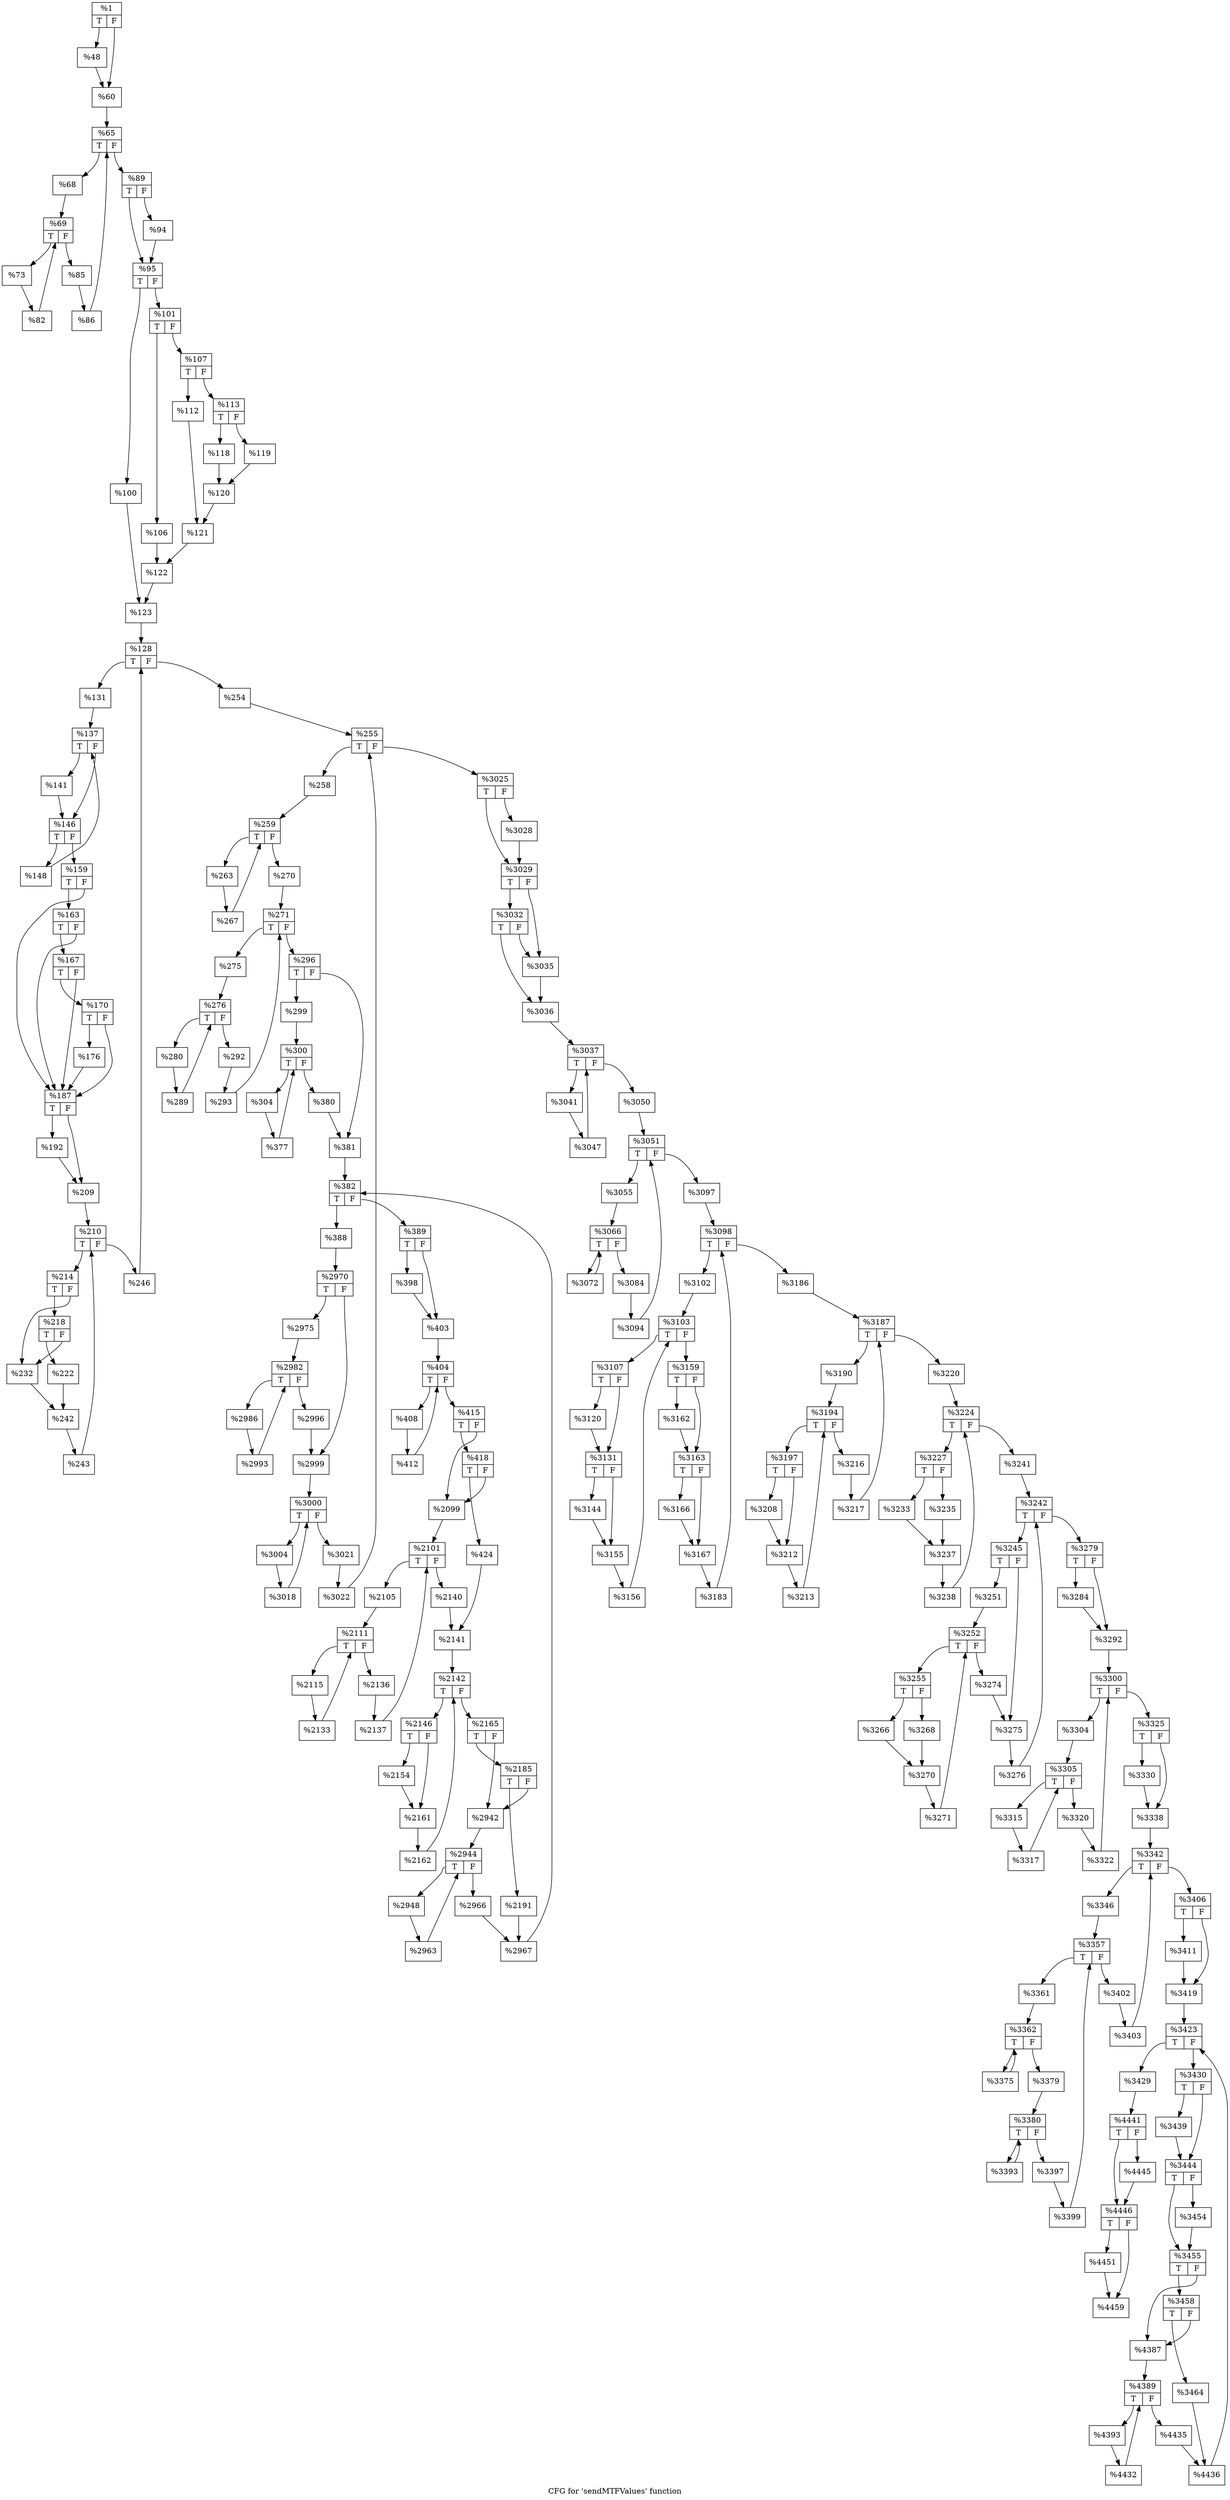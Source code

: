 digraph "CFG for 'sendMTFValues' function" {
	label="CFG for 'sendMTFValues' function";

	Node0x179b790 [shape=record,label="{%1|{<s0>T|<s1>F}}"];
	Node0x179b790:s0 -> Node0x179b8d0;
	Node0x179b790:s1 -> Node0x17a1710;
	Node0x179b8d0 [shape=record,label="{%48}"];
	Node0x179b8d0 -> Node0x17a1710;
	Node0x17a1710 [shape=record,label="{%60}"];
	Node0x17a1710 -> Node0x17a1fe0;
	Node0x17a1fe0 [shape=record,label="{%65|{<s0>T|<s1>F}}"];
	Node0x17a1fe0:s0 -> Node0x17a2160;
	Node0x17a1fe0:s1 -> Node0x17a21b0;
	Node0x17a2160 [shape=record,label="{%68}"];
	Node0x17a2160 -> Node0x17a2310;
	Node0x17a2310 [shape=record,label="{%69|{<s0>T|<s1>F}}"];
	Node0x17a2310:s0 -> Node0x17a24f0;
	Node0x17a2310:s1 -> Node0x17a2540;
	Node0x17a24f0 [shape=record,label="{%73}"];
	Node0x17a24f0 -> Node0x17a2a90;
	Node0x17a2a90 [shape=record,label="{%82}"];
	Node0x17a2a90 -> Node0x17a2310;
	Node0x17a2540 [shape=record,label="{%85}"];
	Node0x17a2540 -> Node0x17a2cf0;
	Node0x17a2cf0 [shape=record,label="{%86}"];
	Node0x17a2cf0 -> Node0x17a1fe0;
	Node0x17a21b0 [shape=record,label="{%89|{<s0>T|<s1>F}}"];
	Node0x17a21b0:s0 -> Node0x17a3120;
	Node0x17a21b0:s1 -> Node0x17a3170;
	Node0x17a3170 [shape=record,label="{%94}"];
	Node0x17a3170 -> Node0x17a3120;
	Node0x17a3120 [shape=record,label="{%95|{<s0>T|<s1>F}}"];
	Node0x17a3120:s0 -> Node0x17a35e0;
	Node0x17a3120:s1 -> Node0x17a3630;
	Node0x17a35e0 [shape=record,label="{%100}"];
	Node0x17a35e0 -> Node0x17a3790;
	Node0x17a3630 [shape=record,label="{%101|{<s0>T|<s1>F}}"];
	Node0x17a3630:s0 -> Node0x17a3a10;
	Node0x17a3630:s1 -> Node0x17a3a60;
	Node0x17a3a10 [shape=record,label="{%106}"];
	Node0x17a3a10 -> Node0x17a3bc0;
	Node0x17a3a60 [shape=record,label="{%107|{<s0>T|<s1>F}}"];
	Node0x17a3a60:s0 -> Node0x17a3e40;
	Node0x17a3a60:s1 -> Node0x17a3e90;
	Node0x17a3e40 [shape=record,label="{%112}"];
	Node0x17a3e40 -> Node0x17a3ff0;
	Node0x17a3e90 [shape=record,label="{%113|{<s0>T|<s1>F}}"];
	Node0x17a3e90:s0 -> Node0x17a42a0;
	Node0x17a3e90:s1 -> Node0x17a42f0;
	Node0x17a42a0 [shape=record,label="{%118}"];
	Node0x17a42a0 -> Node0x17a4490;
	Node0x17a42f0 [shape=record,label="{%119}"];
	Node0x17a42f0 -> Node0x17a4490;
	Node0x17a4490 [shape=record,label="{%120}"];
	Node0x17a4490 -> Node0x17a3ff0;
	Node0x17a3ff0 [shape=record,label="{%121}"];
	Node0x17a3ff0 -> Node0x17a3bc0;
	Node0x17a3bc0 [shape=record,label="{%122}"];
	Node0x17a3bc0 -> Node0x17a3790;
	Node0x17a3790 [shape=record,label="{%123}"];
	Node0x17a3790 -> Node0x17a4a80;
	Node0x17a4a80 [shape=record,label="{%128|{<s0>T|<s1>F}}"];
	Node0x17a4a80:s0 -> Node0x17a5410;
	Node0x17a4a80:s1 -> Node0x17a5460;
	Node0x17a5410 [shape=record,label="{%131}"];
	Node0x17a5410 -> Node0x17a58c0;
	Node0x17a58c0 [shape=record,label="{%137|{<s0>T|<s1>F}}"];
	Node0x17a58c0:s0 -> Node0x17a5aa0;
	Node0x17a58c0:s1 -> Node0x17a5af0;
	Node0x17a5aa0 [shape=record,label="{%141}"];
	Node0x17a5aa0 -> Node0x17a5af0;
	Node0x17a5af0 [shape=record,label="{%146|{<s0>T|<s1>F}}"];
	Node0x17a5af0:s0 -> Node0x17a5e70;
	Node0x17a5af0:s1 -> Node0x17a5ec0;
	Node0x17a5e70 [shape=record,label="{%148}"];
	Node0x17a5e70 -> Node0x17a58c0;
	Node0x17a5ec0 [shape=record,label="{%159|{<s0>T|<s1>F}}"];
	Node0x17a5ec0:s0 -> Node0x17a6690;
	Node0x17a5ec0:s1 -> Node0x17a66e0;
	Node0x17a6690 [shape=record,label="{%163|{<s0>T|<s1>F}}"];
	Node0x17a6690:s0 -> Node0x17a68f0;
	Node0x17a6690:s1 -> Node0x17a66e0;
	Node0x17a68f0 [shape=record,label="{%167|{<s0>T|<s1>F}}"];
	Node0x17a68f0:s0 -> Node0x17a6aa0;
	Node0x17a68f0:s1 -> Node0x17a66e0;
	Node0x17a6aa0 [shape=record,label="{%170|{<s0>T|<s1>F}}"];
	Node0x17a6aa0:s0 -> Node0x17a6d90;
	Node0x17a6aa0:s1 -> Node0x17a66e0;
	Node0x17a6d90 [shape=record,label="{%176}"];
	Node0x17a6d90 -> Node0x17a66e0;
	Node0x17a66e0 [shape=record,label="{%187|{<s0>T|<s1>F}}"];
	Node0x17a66e0:s0 -> Node0x17a7600;
	Node0x17a66e0:s1 -> Node0x17a7650;
	Node0x17a7600 [shape=record,label="{%192}"];
	Node0x17a7600 -> Node0x17a7650;
	Node0x17a7650 [shape=record,label="{%209}"];
	Node0x17a7650 -> Node0x17a88f0;
	Node0x17a88f0 [shape=record,label="{%210|{<s0>T|<s1>F}}"];
	Node0x17a88f0:s0 -> Node0x17a8ad0;
	Node0x17a88f0:s1 -> Node0x17a8b20;
	Node0x17a8ad0 [shape=record,label="{%214|{<s0>T|<s1>F}}"];
	Node0x17a8ad0:s0 -> Node0x17a8d30;
	Node0x17a8ad0:s1 -> Node0x17a8d80;
	Node0x17a8d30 [shape=record,label="{%218|{<s0>T|<s1>F}}"];
	Node0x17a8d30:s0 -> Node0x17a8f90;
	Node0x17a8d30:s1 -> Node0x17a8d80;
	Node0x17a8f90 [shape=record,label="{%222}"];
	Node0x17a8f90 -> Node0x17a9520;
	Node0x17a8d80 [shape=record,label="{%232}"];
	Node0x17a8d80 -> Node0x17a9520;
	Node0x17a9520 [shape=record,label="{%242}"];
	Node0x17a9520 -> Node0x17a9ae0;
	Node0x17a9ae0 [shape=record,label="{%243}"];
	Node0x17a9ae0 -> Node0x17a88f0;
	Node0x17a8b20 [shape=record,label="{%246}"];
	Node0x17a8b20 -> Node0x17a4a80;
	Node0x17a5460 [shape=record,label="{%254}"];
	Node0x17a5460 -> Node0x17aa270;
	Node0x17aa270 [shape=record,label="{%255|{<s0>T|<s1>F}}"];
	Node0x17aa270:s0 -> Node0x17a4ba0;
	Node0x17aa270:s1 -> Node0x17a4bf0;
	Node0x17a4ba0 [shape=record,label="{%258}"];
	Node0x17a4ba0 -> Node0x17a4d50;
	Node0x17a4d50 [shape=record,label="{%259|{<s0>T|<s1>F}}"];
	Node0x17a4d50:s0 -> Node0x17a4f30;
	Node0x17a4d50:s1 -> Node0x17a4f80;
	Node0x17a4f30 [shape=record,label="{%263}"];
	Node0x17a4f30 -> Node0x17a5240;
	Node0x17a5240 [shape=record,label="{%267}"];
	Node0x17a5240 -> Node0x17a4d50;
	Node0x17a4f80 [shape=record,label="{%270}"];
	Node0x17a4f80 -> Node0x17a52f0;
	Node0x17a52f0 [shape=record,label="{%271|{<s0>T|<s1>F}}"];
	Node0x17a52f0:s0 -> Node0x17ab750;
	Node0x17a52f0:s1 -> Node0x17ab7a0;
	Node0x17ab750 [shape=record,label="{%275}"];
	Node0x17ab750 -> Node0x17ab900;
	Node0x17ab900 [shape=record,label="{%276|{<s0>T|<s1>F}}"];
	Node0x17ab900:s0 -> Node0x17abae0;
	Node0x17ab900:s1 -> Node0x17abb30;
	Node0x17abae0 [shape=record,label="{%280}"];
	Node0x17abae0 -> Node0x17ac080;
	Node0x17ac080 [shape=record,label="{%289}"];
	Node0x17ac080 -> Node0x17ab900;
	Node0x17abb30 [shape=record,label="{%292}"];
	Node0x17abb30 -> Node0x17ac2e0;
	Node0x17ac2e0 [shape=record,label="{%293}"];
	Node0x17ac2e0 -> Node0x17a52f0;
	Node0x17ab7a0 [shape=record,label="{%296|{<s0>T|<s1>F}}"];
	Node0x17ab7a0:s0 -> Node0x17ac610;
	Node0x17ab7a0:s1 -> Node0x17ac660;
	Node0x17ac610 [shape=record,label="{%299}"];
	Node0x17ac610 -> Node0x17ac7c0;
	Node0x17ac7c0 [shape=record,label="{%300|{<s0>T|<s1>F}}"];
	Node0x17ac7c0:s0 -> Node0x17ac9a0;
	Node0x17ac7c0:s1 -> Node0x17ac9f0;
	Node0x17ac9a0 [shape=record,label="{%304}"];
	Node0x17ac9a0 -> Node0x17aef60;
	Node0x17aef60 [shape=record,label="{%377}"];
	Node0x17aef60 -> Node0x17ac7c0;
	Node0x17ac9f0 [shape=record,label="{%380}"];
	Node0x17ac9f0 -> Node0x17ac660;
	Node0x17ac660 [shape=record,label="{%381}"];
	Node0x17ac660 -> Node0x17af3a0;
	Node0x17af3a0 [shape=record,label="{%382|{<s0>T|<s1>F}}"];
	Node0x17af3a0:s0 -> Node0x17af680;
	Node0x17af3a0:s1 -> Node0x17af6d0;
	Node0x17af680 [shape=record,label="{%388}"];
	Node0x17af680 -> Node0x17af7b0;
	Node0x17af6d0 [shape=record,label="{%389|{<s0>T|<s1>F}}"];
	Node0x17af6d0:s0 -> Node0x17afc50;
	Node0x17af6d0:s1 -> Node0x17afca0;
	Node0x17afc50 [shape=record,label="{%398}"];
	Node0x17afc50 -> Node0x17afca0;
	Node0x17afca0 [shape=record,label="{%403}"];
	Node0x17afca0 -> Node0x17b00b0;
	Node0x17b00b0 [shape=record,label="{%404|{<s0>T|<s1>F}}"];
	Node0x17b00b0:s0 -> Node0x17b0290;
	Node0x17b00b0:s1 -> Node0x17b02e0;
	Node0x17b0290 [shape=record,label="{%408}"];
	Node0x17b0290 -> Node0x17b05a0;
	Node0x17b05a0 [shape=record,label="{%412}"];
	Node0x17b05a0 -> Node0x17b00b0;
	Node0x17b02e0 [shape=record,label="{%415|{<s0>T|<s1>F}}"];
	Node0x17b02e0:s0 -> Node0x17b08d0;
	Node0x17b02e0:s1 -> Node0x17b0920;
	Node0x17b08d0 [shape=record,label="{%418|{<s0>T|<s1>F}}"];
	Node0x17b08d0:s0 -> Node0x17b0c10;
	Node0x17b08d0:s1 -> Node0x17b0920;
	Node0x17b0c10 [shape=record,label="{%424}"];
	Node0x17b0c10 -> Node0x17c6f10;
	Node0x17b0920 [shape=record,label="{%2099}"];
	Node0x17b0920 -> Node0x17c70a0;
	Node0x17c70a0 [shape=record,label="{%2101|{<s0>T|<s1>F}}"];
	Node0x17c70a0:s0 -> Node0x17c7280;
	Node0x17c70a0:s1 -> Node0x17c72d0;
	Node0x17c7280 [shape=record,label="{%2105}"];
	Node0x17c7280 -> Node0x17c76f0;
	Node0x17c76f0 [shape=record,label="{%2111|{<s0>T|<s1>F}}"];
	Node0x17c76f0:s0 -> Node0x17c78d0;
	Node0x17c76f0:s1 -> Node0x17c7920;
	Node0x17c78d0 [shape=record,label="{%2115}"];
	Node0x17c78d0 -> Node0x17c8230;
	Node0x17c8230 [shape=record,label="{%2133}"];
	Node0x17c8230 -> Node0x17c76f0;
	Node0x17c7920 [shape=record,label="{%2136}"];
	Node0x17c7920 -> Node0x17c8490;
	Node0x17c8490 [shape=record,label="{%2137}"];
	Node0x17c8490 -> Node0x17c70a0;
	Node0x17c72d0 [shape=record,label="{%2140}"];
	Node0x17c72d0 -> Node0x17c6f10;
	Node0x17c6f10 [shape=record,label="{%2141}"];
	Node0x17c6f10 -> Node0x17c8900;
	Node0x17c8900 [shape=record,label="{%2142|{<s0>T|<s1>F}}"];
	Node0x17c8900:s0 -> Node0x17c8ae0;
	Node0x17c8900:s1 -> Node0x17c8b30;
	Node0x17c8ae0 [shape=record,label="{%2146|{<s0>T|<s1>F}}"];
	Node0x17c8ae0:s0 -> Node0x17c8f00;
	Node0x17c8ae0:s1 -> Node0x17c8f50;
	Node0x17c8f00 [shape=record,label="{%2154}"];
	Node0x17c8f00 -> Node0x17c8f50;
	Node0x17c8f50 [shape=record,label="{%2161}"];
	Node0x17c8f50 -> Node0x17f6690;
	Node0x17f6690 [shape=record,label="{%2162}"];
	Node0x17f6690 -> Node0x17c8900;
	Node0x17c8b30 [shape=record,label="{%2165|{<s0>T|<s1>F}}"];
	Node0x17c8b30:s0 -> Node0x17f7310;
	Node0x17c8b30:s1 -> Node0x17f7360;
	Node0x17f7310 [shape=record,label="{%2185|{<s0>T|<s1>F}}"];
	Node0x17f7310:s0 -> Node0x17f7650;
	Node0x17f7310:s1 -> Node0x17f7360;
	Node0x17f7650 [shape=record,label="{%2191}"];
	Node0x17f7650 -> Node0x180db70;
	Node0x17f7360 [shape=record,label="{%2942}"];
	Node0x17f7360 -> Node0x180dd00;
	Node0x180dd00 [shape=record,label="{%2944|{<s0>T|<s1>F}}"];
	Node0x180dd00:s0 -> Node0x180dee0;
	Node0x180dd00:s1 -> Node0x180df30;
	Node0x180dee0 [shape=record,label="{%2948}"];
	Node0x180dee0 -> Node0x180e6c0;
	Node0x180e6c0 [shape=record,label="{%2963}"];
	Node0x180e6c0 -> Node0x180dd00;
	Node0x180df30 [shape=record,label="{%2966}"];
	Node0x180df30 -> Node0x180db70;
	Node0x180db70 [shape=record,label="{%2967}"];
	Node0x180db70 -> Node0x17af3a0;
	Node0x17af7b0 [shape=record,label="{%2970|{<s0>T|<s1>F}}"];
	Node0x17af7b0:s0 -> Node0x180ed00;
	Node0x17af7b0:s1 -> Node0x180ed50;
	Node0x180ed00 [shape=record,label="{%2975}"];
	Node0x180ed00 -> Node0x180f250;
	Node0x180f250 [shape=record,label="{%2982|{<s0>T|<s1>F}}"];
	Node0x180f250:s0 -> Node0x180f430;
	Node0x180f250:s1 -> Node0x180f480;
	Node0x180f430 [shape=record,label="{%2986}"];
	Node0x180f430 -> Node0x180f900;
	Node0x180f900 [shape=record,label="{%2993}"];
	Node0x180f900 -> Node0x180f250;
	Node0x180f480 [shape=record,label="{%2996}"];
	Node0x180f480 -> Node0x180ed50;
	Node0x180ed50 [shape=record,label="{%2999}"];
	Node0x180ed50 -> Node0x180fe10;
	Node0x180fe10 [shape=record,label="{%3000|{<s0>T|<s1>F}}"];
	Node0x180fe10:s0 -> Node0x180fff0;
	Node0x180fe10:s1 -> Node0x1810040;
	Node0x180fff0 [shape=record,label="{%3004}"];
	Node0x180fff0 -> Node0x1810900;
	Node0x1810900 [shape=record,label="{%3018}"];
	Node0x1810900 -> Node0x180fe10;
	Node0x1810040 [shape=record,label="{%3021}"];
	Node0x1810040 -> Node0x1810b60;
	Node0x1810b60 [shape=record,label="{%3022}"];
	Node0x1810b60 -> Node0x17aa270;
	Node0x17a4bf0 [shape=record,label="{%3025|{<s0>T|<s1>F}}"];
	Node0x17a4bf0:s0 -> Node0x1810e90;
	Node0x17a4bf0:s1 -> Node0x1810ee0;
	Node0x1810ee0 [shape=record,label="{%3028}"];
	Node0x1810ee0 -> Node0x1810e90;
	Node0x1810e90 [shape=record,label="{%3029|{<s0>T|<s1>F}}"];
	Node0x1810e90:s0 -> Node0x18111f0;
	Node0x1810e90:s1 -> Node0x1811240;
	Node0x18111f0 [shape=record,label="{%3032|{<s0>T|<s1>F}}"];
	Node0x18111f0:s0 -> Node0x18113f0;
	Node0x18111f0:s1 -> Node0x1811240;
	Node0x1811240 [shape=record,label="{%3035}"];
	Node0x1811240 -> Node0x18113f0;
	Node0x18113f0 [shape=record,label="{%3036}"];
	Node0x18113f0 -> Node0x1811710;
	Node0x1811710 [shape=record,label="{%3037|{<s0>T|<s1>F}}"];
	Node0x1811710:s0 -> Node0x18118f0;
	Node0x1811710:s1 -> Node0x1811940;
	Node0x18118f0 [shape=record,label="{%3041}"];
	Node0x18118f0 -> Node0x1811cc0;
	Node0x1811cc0 [shape=record,label="{%3047}"];
	Node0x1811cc0 -> Node0x1811710;
	Node0x1811940 [shape=record,label="{%3050}"];
	Node0x1811940 -> Node0x1811fa0;
	Node0x1811fa0 [shape=record,label="{%3051|{<s0>T|<s1>F}}"];
	Node0x1811fa0:s0 -> Node0x1812180;
	Node0x1811fa0:s1 -> Node0x18121d0;
	Node0x1812180 [shape=record,label="{%3055}"];
	Node0x1812180 -> Node0x18128b0;
	Node0x18128b0 [shape=record,label="{%3066|{<s0>T|<s1>F}}"];
	Node0x18128b0:s0 -> Node0x1812b50;
	Node0x18128b0:s1 -> Node0x1812ba0;
	Node0x1812b50 [shape=record,label="{%3072}"];
	Node0x1812b50 -> Node0x18128b0;
	Node0x1812ba0 [shape=record,label="{%3084}"];
	Node0x1812ba0 -> Node0x18138b0;
	Node0x18138b0 [shape=record,label="{%3094}"];
	Node0x18138b0 -> Node0x1811fa0;
	Node0x18121d0 [shape=record,label="{%3097}"];
	Node0x18121d0 -> Node0x1813b90;
	Node0x1813b90 [shape=record,label="{%3098|{<s0>T|<s1>F}}"];
	Node0x1813b90:s0 -> Node0x1813d70;
	Node0x1813b90:s1 -> Node0x1813dc0;
	Node0x1813d70 [shape=record,label="{%3102}"];
	Node0x1813d70 -> Node0x1814020;
	Node0x1814020 [shape=record,label="{%3103|{<s0>T|<s1>F}}"];
	Node0x1814020:s0 -> Node0x1814200;
	Node0x1814020:s1 -> Node0x1814250;
	Node0x1814200 [shape=record,label="{%3107|{<s0>T|<s1>F}}"];
	Node0x1814200:s0 -> Node0x1814880;
	Node0x1814200:s1 -> Node0x18148d0;
	Node0x1814880 [shape=record,label="{%3120}"];
	Node0x1814880 -> Node0x18148d0;
	Node0x18148d0 [shape=record,label="{%3131|{<s0>T|<s1>F}}"];
	Node0x18148d0:s0 -> Node0x1815460;
	Node0x18148d0:s1 -> Node0x18154b0;
	Node0x1815460 [shape=record,label="{%3144}"];
	Node0x1815460 -> Node0x18154b0;
	Node0x18154b0 [shape=record,label="{%3155}"];
	Node0x18154b0 -> Node0x1815af0;
	Node0x1815af0 [shape=record,label="{%3156}"];
	Node0x1815af0 -> Node0x1814020;
	Node0x1814250 [shape=record,label="{%3159|{<s0>T|<s1>F}}"];
	Node0x1814250:s0 -> Node0x1815e20;
	Node0x1814250:s1 -> Node0x1815e70;
	Node0x1815e20 [shape=record,label="{%3162}"];
	Node0x1815e20 -> Node0x1815e70;
	Node0x1815e70 [shape=record,label="{%3163|{<s0>T|<s1>F}}"];
	Node0x1815e70:s0 -> Node0x1816180;
	Node0x1815e70:s1 -> Node0x18161d0;
	Node0x1816180 [shape=record,label="{%3166}"];
	Node0x1816180 -> Node0x18161d0;
	Node0x18161d0 [shape=record,label="{%3167}"];
	Node0x18161d0 -> Node0x1816b80;
	Node0x1816b80 [shape=record,label="{%3183}"];
	Node0x1816b80 -> Node0x1813b90;
	Node0x1813dc0 [shape=record,label="{%3186}"];
	Node0x1813dc0 -> Node0x1816e60;
	Node0x1816e60 [shape=record,label="{%3187|{<s0>T|<s1>F}}"];
	Node0x1816e60:s0 -> Node0x1816fe0;
	Node0x1816e60:s1 -> Node0x1817030;
	Node0x1816fe0 [shape=record,label="{%3190}"];
	Node0x1816fe0 -> Node0x1817370;
	Node0x1817370 [shape=record,label="{%3194|{<s0>T|<s1>F}}"];
	Node0x1817370:s0 -> Node0x18174f0;
	Node0x1817370:s1 -> Node0x1817540;
	Node0x18174f0 [shape=record,label="{%3197|{<s0>T|<s1>F}}"];
	Node0x18174f0:s0 -> Node0x1817a90;
	Node0x18174f0:s1 -> Node0x1817ae0;
	Node0x1817a90 [shape=record,label="{%3208}"];
	Node0x1817a90 -> Node0x1817ae0;
	Node0x1817ae0 [shape=record,label="{%3212}"];
	Node0x1817ae0 -> Node0x1817e00;
	Node0x1817e00 [shape=record,label="{%3213}"];
	Node0x1817e00 -> Node0x1817370;
	Node0x1817540 [shape=record,label="{%3216}"];
	Node0x1817540 -> Node0x1818060;
	Node0x1818060 [shape=record,label="{%3217}"];
	Node0x1818060 -> Node0x1816e60;
	Node0x1817030 [shape=record,label="{%3220}"];
	Node0x1817030 -> Node0x1818520;
	Node0x1818520 [shape=record,label="{%3224|{<s0>T|<s1>F}}"];
	Node0x1818520:s0 -> Node0x18186a0;
	Node0x1818520:s1 -> Node0x18186f0;
	Node0x18186a0 [shape=record,label="{%3227|{<s0>T|<s1>F}}"];
	Node0x18186a0:s0 -> Node0x1818a00;
	Node0x18186a0:s1 -> Node0x1818a50;
	Node0x1818a00 [shape=record,label="{%3233}"];
	Node0x1818a00 -> Node0x1818c90;
	Node0x1818a50 [shape=record,label="{%3235}"];
	Node0x1818a50 -> Node0x1818c90;
	Node0x1818c90 [shape=record,label="{%3237}"];
	Node0x1818c90 -> Node0x1818f00;
	Node0x1818f00 [shape=record,label="{%3238}"];
	Node0x1818f00 -> Node0x1818520;
	Node0x18186f0 [shape=record,label="{%3241}"];
	Node0x18186f0 -> Node0x18191e0;
	Node0x18191e0 [shape=record,label="{%3242|{<s0>T|<s1>F}}"];
	Node0x18191e0:s0 -> Node0x1819360;
	Node0x18191e0:s1 -> Node0x18193b0;
	Node0x1819360 [shape=record,label="{%3245|{<s0>T|<s1>F}}"];
	Node0x1819360:s0 -> Node0x18196c0;
	Node0x1819360:s1 -> Node0x1819710;
	Node0x18196c0 [shape=record,label="{%3251}"];
	Node0x18196c0 -> Node0x1819870;
	Node0x1819870 [shape=record,label="{%3252|{<s0>T|<s1>F}}"];
	Node0x1819870:s0 -> Node0x18199f0;
	Node0x1819870:s1 -> Node0x1819a40;
	Node0x18199f0 [shape=record,label="{%3255|{<s0>T|<s1>F}}"];
	Node0x18199f0:s0 -> Node0x1819f90;
	Node0x18199f0:s1 -> Node0x1819fe0;
	Node0x1819f90 [shape=record,label="{%3266}"];
	Node0x1819f90 -> Node0x181a220;
	Node0x1819fe0 [shape=record,label="{%3268}"];
	Node0x1819fe0 -> Node0x181a220;
	Node0x181a220 [shape=record,label="{%3270}"];
	Node0x181a220 -> Node0x181a490;
	Node0x181a490 [shape=record,label="{%3271}"];
	Node0x181a490 -> Node0x1819870;
	Node0x1819a40 [shape=record,label="{%3274}"];
	Node0x1819a40 -> Node0x1819710;
	Node0x1819710 [shape=record,label="{%3275}"];
	Node0x1819710 -> Node0x181a750;
	Node0x181a750 [shape=record,label="{%3276}"];
	Node0x181a750 -> Node0x18191e0;
	Node0x18193b0 [shape=record,label="{%3279|{<s0>T|<s1>F}}"];
	Node0x18193b0:s0 -> Node0x181ab80;
	Node0x18193b0:s1 -> Node0x181abd0;
	Node0x181ab80 [shape=record,label="{%3284}"];
	Node0x181ab80 -> Node0x181abd0;
	Node0x181abd0 [shape=record,label="{%3292}"];
	Node0x181abd0 -> Node0x181b700;
	Node0x181b700 [shape=record,label="{%3300|{<s0>T|<s1>F}}"];
	Node0x181b700:s0 -> Node0x181b8e0;
	Node0x181b700:s1 -> Node0x181b930;
	Node0x181b8e0 [shape=record,label="{%3304}"];
	Node0x181b8e0 -> Node0x181ba90;
	Node0x181ba90 [shape=record,label="{%3305|{<s0>T|<s1>F}}"];
	Node0x181ba90:s0 -> Node0x181bf30;
	Node0x181ba90:s1 -> Node0x181bf80;
	Node0x181bf30 [shape=record,label="{%3315}"];
	Node0x181bf30 -> Node0x181c1c0;
	Node0x181c1c0 [shape=record,label="{%3317}"];
	Node0x181c1c0 -> Node0x181ba90;
	Node0x181bf80 [shape=record,label="{%3320}"];
	Node0x181bf80 -> Node0x181c580;
	Node0x181c580 [shape=record,label="{%3322}"];
	Node0x181c580 -> Node0x181b700;
	Node0x181b930 [shape=record,label="{%3325|{<s0>T|<s1>F}}"];
	Node0x181b930:s0 -> Node0x181c9b0;
	Node0x181b930:s1 -> Node0x181ca00;
	Node0x181c9b0 [shape=record,label="{%3330}"];
	Node0x181c9b0 -> Node0x181ca00;
	Node0x181ca00 [shape=record,label="{%3338}"];
	Node0x181ca00 -> Node0x181d1b0;
	Node0x181d1b0 [shape=record,label="{%3342|{<s0>T|<s1>F}}"];
	Node0x181d1b0:s0 -> Node0x181d390;
	Node0x181d1b0:s1 -> Node0x181d3e0;
	Node0x181d390 [shape=record,label="{%3346}"];
	Node0x181d390 -> Node0x181db40;
	Node0x181db40 [shape=record,label="{%3357|{<s0>T|<s1>F}}"];
	Node0x181db40:s0 -> Node0x181dd20;
	Node0x181db40:s1 -> Node0x181dd70;
	Node0x181dd20 [shape=record,label="{%3361}"];
	Node0x181dd20 -> Node0x181de50;
	Node0x181de50 [shape=record,label="{%3362|{<s0>T|<s1>F}}"];
	Node0x181de50:s0 -> Node0x181e450;
	Node0x181de50:s1 -> Node0x181e4a0;
	Node0x181e450 [shape=record,label="{%3375}"];
	Node0x181e450 -> Node0x181de50;
	Node0x181e4a0 [shape=record,label="{%3379}"];
	Node0x181e4a0 -> Node0x181e890;
	Node0x181e890 [shape=record,label="{%3380|{<s0>T|<s1>F}}"];
	Node0x181e890:s0 -> Node0x181ee90;
	Node0x181e890:s1 -> Node0x181eee0;
	Node0x181ee90 [shape=record,label="{%3393}"];
	Node0x181ee90 -> Node0x181e890;
	Node0x181eee0 [shape=record,label="{%3397}"];
	Node0x181eee0 -> Node0x181f430;
	Node0x181f430 [shape=record,label="{%3399}"];
	Node0x181f430 -> Node0x181db40;
	Node0x181dd70 [shape=record,label="{%3402}"];
	Node0x181dd70 -> Node0x181f690;
	Node0x181f690 [shape=record,label="{%3403}"];
	Node0x181f690 -> Node0x181d1b0;
	Node0x181d3e0 [shape=record,label="{%3406|{<s0>T|<s1>F}}"];
	Node0x181d3e0:s0 -> Node0x181fac0;
	Node0x181d3e0:s1 -> Node0x181fb10;
	Node0x181fac0 [shape=record,label="{%3411}"];
	Node0x181fac0 -> Node0x181fb10;
	Node0x181fb10 [shape=record,label="{%3419}"];
	Node0x181fb10 -> Node0x1820340;
	Node0x1820340 [shape=record,label="{%3423|{<s0>T|<s1>F}}"];
	Node0x1820340:s0 -> Node0x1820620;
	Node0x1820340:s1 -> Node0x1820670;
	Node0x1820620 [shape=record,label="{%3429}"];
	Node0x1820620 -> Node0x1820750;
	Node0x1820670 [shape=record,label="{%3430|{<s0>T|<s1>F}}"];
	Node0x1820670:s0 -> Node0x1820bf0;
	Node0x1820670:s1 -> Node0x1820c40;
	Node0x1820bf0 [shape=record,label="{%3439}"];
	Node0x1820bf0 -> Node0x1820c40;
	Node0x1820c40 [shape=record,label="{%3444|{<s0>T|<s1>F}}"];
	Node0x1820c40:s0 -> Node0x18213c0;
	Node0x1820c40:s1 -> Node0x1821410;
	Node0x1821410 [shape=record,label="{%3454}"];
	Node0x1821410 -> Node0x18213c0;
	Node0x18213c0 [shape=record,label="{%3455|{<s0>T|<s1>F}}"];
	Node0x18213c0:s0 -> Node0x1821720;
	Node0x18213c0:s1 -> Node0x1821770;
	Node0x1821720 [shape=record,label="{%3458|{<s0>T|<s1>F}}"];
	Node0x1821720:s0 -> Node0x1821a60;
	Node0x1821720:s1 -> Node0x1821770;
	Node0x1821a60 [shape=record,label="{%3464}"];
	Node0x1821a60 -> Node0x1845980;
	Node0x1821770 [shape=record,label="{%4387}"];
	Node0x1821770 -> Node0x1845b10;
	Node0x1845b10 [shape=record,label="{%4389|{<s0>T|<s1>F}}"];
	Node0x1845b10:s0 -> Node0x1845cf0;
	Node0x1845b10:s1 -> Node0x1845d40;
	Node0x1845cf0 [shape=record,label="{%4393}"];
	Node0x1845cf0 -> Node0x1847020;
	Node0x1847020 [shape=record,label="{%4432}"];
	Node0x1847020 -> Node0x1845b10;
	Node0x1845d40 [shape=record,label="{%4435}"];
	Node0x1845d40 -> Node0x1845980;
	Node0x1845980 [shape=record,label="{%4436}"];
	Node0x1845980 -> Node0x1820340;
	Node0x1820750 [shape=record,label="{%4441|{<s0>T|<s1>F}}"];
	Node0x1820750:s0 -> Node0x1847710;
	Node0x1820750:s1 -> Node0x1847760;
	Node0x1847760 [shape=record,label="{%4445}"];
	Node0x1847760 -> Node0x1847710;
	Node0x1847710 [shape=record,label="{%4446|{<s0>T|<s1>F}}"];
	Node0x1847710:s0 -> Node0x1847b70;
	Node0x1847710:s1 -> Node0x1847bc0;
	Node0x1847b70 [shape=record,label="{%4451}"];
	Node0x1847b70 -> Node0x1847bc0;
	Node0x1847bc0 [shape=record,label="{%4459}"];
}
